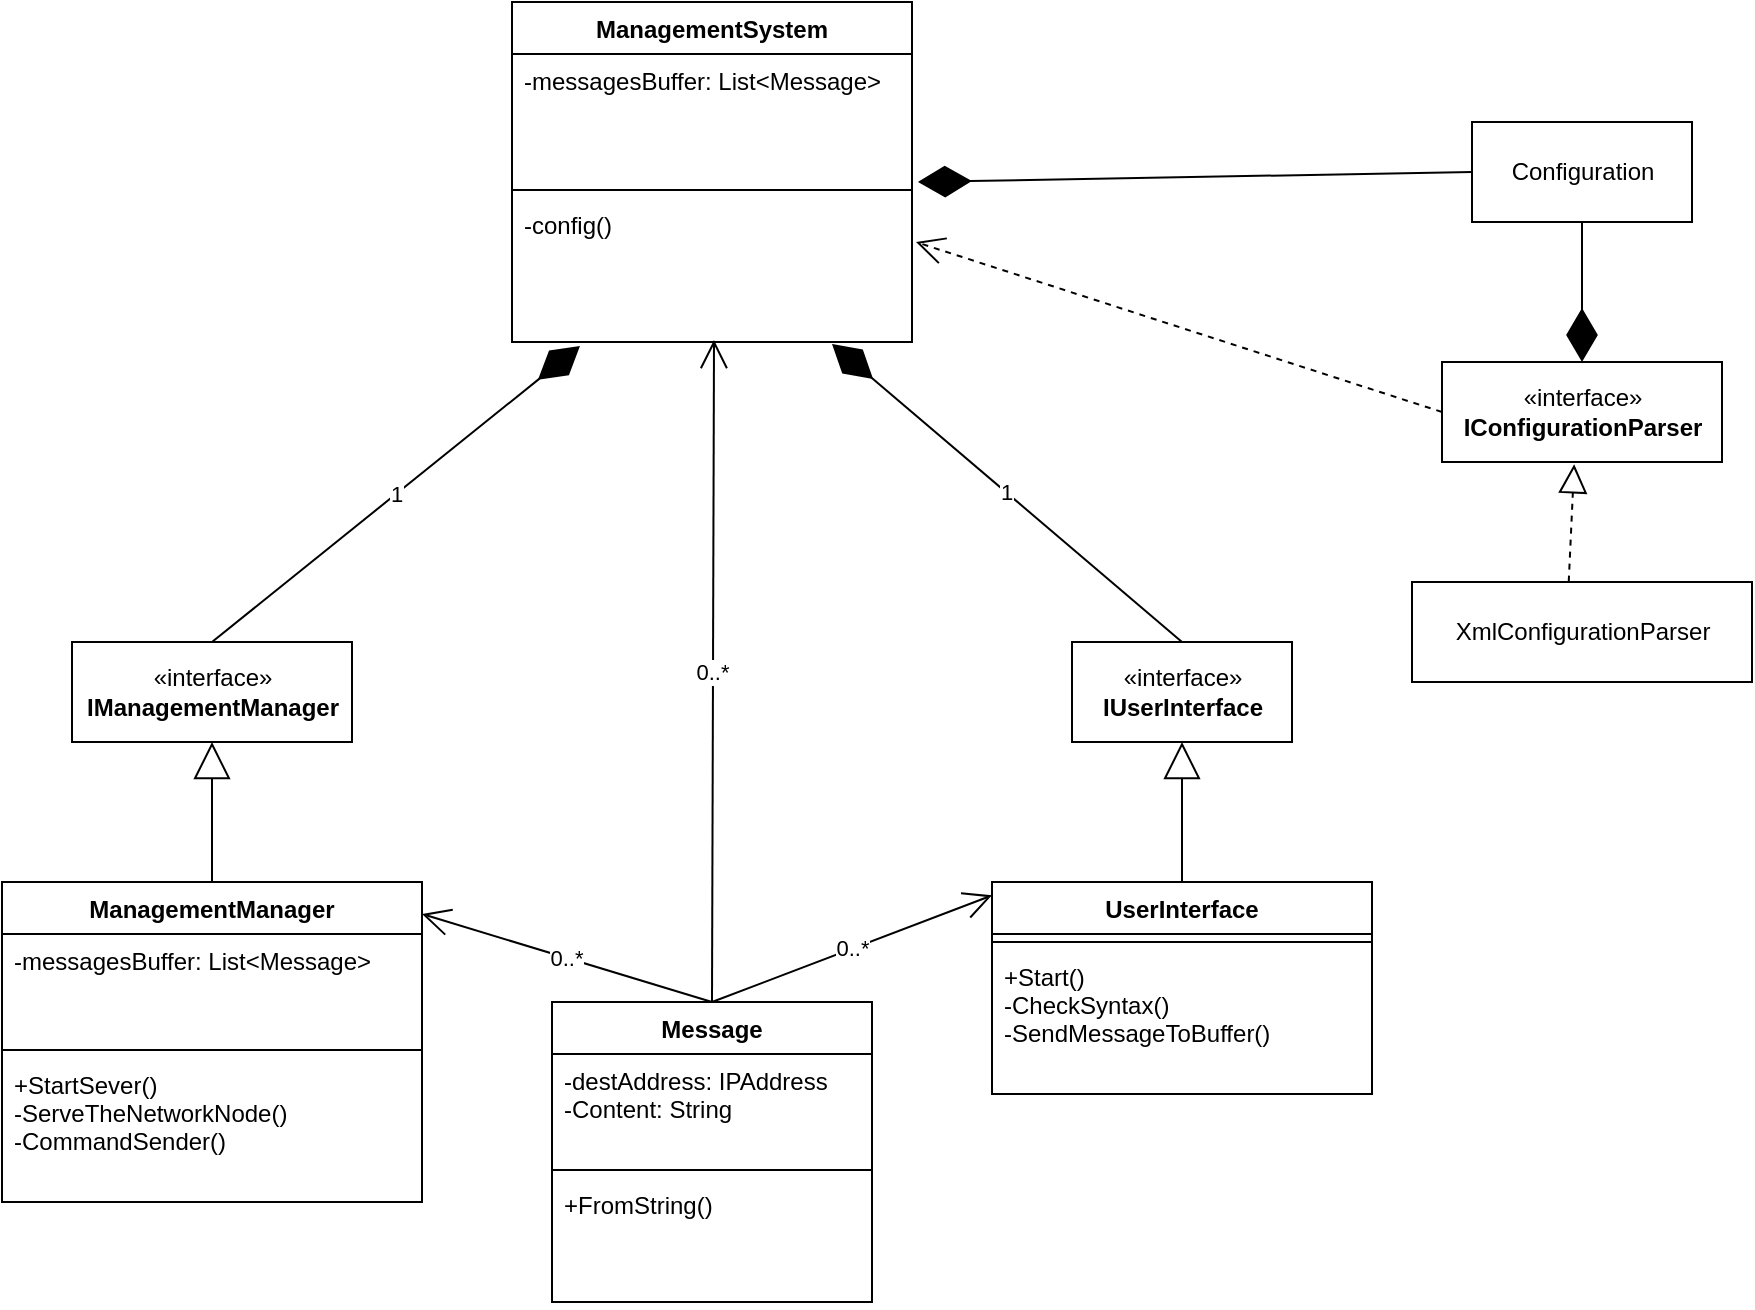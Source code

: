 <mxfile version="13.6.5">
    <diagram id="3PXFVOjQVjK1tJpNkNgE" name="Page-1">
        <mxGraphModel dx="915" dy="470" grid="1" gridSize="10" guides="1" tooltips="1" connect="1" arrows="1" fold="1" page="1" pageScale="1" pageWidth="850" pageHeight="1100" math="0" shadow="0">
            <root>
                <mxCell id="0"/>
                <mxCell id="1" parent="0"/>
                <mxCell id="7" value="«interface»&lt;br&gt;&lt;b&gt;IManagementManager&lt;/b&gt;" style="html=1;" parent="1" vertex="1">
                    <mxGeometry x="100" y="320" width="140" height="50" as="geometry"/>
                </mxCell>
                <mxCell id="12" value="«interface»&lt;br&gt;&lt;b&gt;IUserInterface&lt;/b&gt;" style="html=1;" parent="1" vertex="1">
                    <mxGeometry x="600" y="320" width="110" height="50" as="geometry"/>
                </mxCell>
                <mxCell id="25" value="" style="endArrow=block;endSize=16;endFill=0;html=1;exitX=0.5;exitY=0;exitDx=0;exitDy=0;entryX=0.5;entryY=1;entryDx=0;entryDy=0;" parent="1" source="8" target="7" edge="1">
                    <mxGeometry width="160" relative="1" as="geometry">
                        <mxPoint x="350" y="700" as="sourcePoint"/>
                        <mxPoint x="510" y="700" as="targetPoint"/>
                    </mxGeometry>
                </mxCell>
                <mxCell id="28" value="" style="endArrow=block;endSize=16;endFill=0;html=1;exitX=0.5;exitY=0;exitDx=0;exitDy=0;entryX=0.5;entryY=1;entryDx=0;entryDy=0;" parent="1" source="13" target="12" edge="1">
                    <mxGeometry width="160" relative="1" as="geometry">
                        <mxPoint x="350" y="400" as="sourcePoint"/>
                        <mxPoint x="490" y="670" as="targetPoint"/>
                    </mxGeometry>
                </mxCell>
                <mxCell id="29" value="1" style="endArrow=diamondThin;endFill=1;endSize=24;html=1;entryX=0.8;entryY=1.014;entryDx=0;entryDy=0;entryPerimeter=0;exitX=0.5;exitY=0;exitDx=0;exitDy=0;" parent="1" source="12" target="5" edge="1">
                    <mxGeometry width="160" relative="1" as="geometry">
                        <mxPoint x="350" y="400" as="sourcePoint"/>
                        <mxPoint x="510" y="400" as="targetPoint"/>
                        <Array as="points"/>
                    </mxGeometry>
                </mxCell>
                <mxCell id="30" value="1" style="endArrow=diamondThin;endFill=1;endSize=24;html=1;entryX=0.17;entryY=1.028;entryDx=0;entryDy=0;exitX=0.5;exitY=0;exitDx=0;exitDy=0;entryPerimeter=0;" parent="1" source="7" target="5" edge="1">
                    <mxGeometry width="160" relative="1" as="geometry">
                        <mxPoint x="350" y="400" as="sourcePoint"/>
                        <mxPoint x="510" y="400" as="targetPoint"/>
                    </mxGeometry>
                </mxCell>
                <mxCell id="31" value="0..*" style="endArrow=open;endFill=1;endSize=12;html=1;exitX=0.5;exitY=0;exitDx=0;exitDy=0;entryX=0.505;entryY=0.986;entryDx=0;entryDy=0;entryPerimeter=0;" parent="1" source="21" target="5" edge="1">
                    <mxGeometry width="160" relative="1" as="geometry">
                        <mxPoint x="350" y="400" as="sourcePoint"/>
                        <mxPoint x="442" y="250" as="targetPoint"/>
                    </mxGeometry>
                </mxCell>
                <mxCell id="2" value="ManagementSystem" style="swimlane;fontStyle=1;align=center;verticalAlign=top;childLayout=stackLayout;horizontal=1;startSize=26;horizontalStack=0;resizeParent=1;resizeParentMax=0;resizeLast=0;collapsible=1;marginBottom=0;" parent="1" vertex="1">
                    <mxGeometry x="320" width="200" height="170" as="geometry">
                        <mxRectangle x="320" y="80" width="150" height="26" as="alternateBounds"/>
                    </mxGeometry>
                </mxCell>
                <mxCell id="3" value="-messagesBuffer: List&lt;Message&gt;&#10;" style="text;strokeColor=none;fillColor=none;align=left;verticalAlign=top;spacingLeft=4;spacingRight=4;overflow=hidden;rotatable=0;points=[[0,0.5],[1,0.5]];portConstraint=eastwest;" parent="2" vertex="1">
                    <mxGeometry y="26" width="200" height="64" as="geometry"/>
                </mxCell>
                <mxCell id="4" value="" style="line;strokeWidth=1;fillColor=none;align=left;verticalAlign=middle;spacingTop=-1;spacingLeft=3;spacingRight=3;rotatable=0;labelPosition=right;points=[];portConstraint=eastwest;" parent="2" vertex="1">
                    <mxGeometry y="90" width="200" height="8" as="geometry"/>
                </mxCell>
                <mxCell id="5" value="-config()&#10;" style="text;strokeColor=none;fillColor=none;align=left;verticalAlign=top;spacingLeft=4;spacingRight=4;overflow=hidden;rotatable=0;points=[[0,0.5],[1,0.5]];portConstraint=eastwest;" parent="2" vertex="1">
                    <mxGeometry y="98" width="200" height="72" as="geometry"/>
                </mxCell>
                <mxCell id="8" value="ManagementManager" style="swimlane;fontStyle=1;align=center;verticalAlign=top;childLayout=stackLayout;horizontal=1;startSize=26;horizontalStack=0;resizeParent=1;resizeParentMax=0;resizeLast=0;collapsible=1;marginBottom=0;" parent="1" vertex="1">
                    <mxGeometry x="65" y="440" width="210" height="160" as="geometry"/>
                </mxCell>
                <mxCell id="9" value="-messagesBuffer: List&lt;Message&gt;" style="text;strokeColor=none;fillColor=none;align=left;verticalAlign=top;spacingLeft=4;spacingRight=4;overflow=hidden;rotatable=0;points=[[0,0.5],[1,0.5]];portConstraint=eastwest;" parent="8" vertex="1">
                    <mxGeometry y="26" width="210" height="54" as="geometry"/>
                </mxCell>
                <mxCell id="10" value="" style="line;strokeWidth=1;fillColor=none;align=left;verticalAlign=middle;spacingTop=-1;spacingLeft=3;spacingRight=3;rotatable=0;labelPosition=right;points=[];portConstraint=eastwest;" parent="8" vertex="1">
                    <mxGeometry y="80" width="210" height="8" as="geometry"/>
                </mxCell>
                <mxCell id="11" value="+StartSever()&#10;-ServeTheNetworkNode()&#10;-CommandSender()" style="text;strokeColor=none;fillColor=none;align=left;verticalAlign=top;spacingLeft=4;spacingRight=4;overflow=hidden;rotatable=0;points=[[0,0.5],[1,0.5]];portConstraint=eastwest;" parent="8" vertex="1">
                    <mxGeometry y="88" width="210" height="72" as="geometry"/>
                </mxCell>
                <mxCell id="35" value="0..*" style="endArrow=open;endFill=1;endSize=12;html=1;entryX=1;entryY=0.1;entryDx=0;entryDy=0;exitX=0.5;exitY=0;exitDx=0;exitDy=0;entryPerimeter=0;" parent="1" source="21" target="8" edge="1">
                    <mxGeometry width="160" relative="1" as="geometry">
                        <mxPoint x="350" y="400" as="sourcePoint"/>
                        <mxPoint x="510" y="400" as="targetPoint"/>
                    </mxGeometry>
                </mxCell>
                <mxCell id="36" value="0..*" style="endArrow=open;endFill=1;endSize=12;html=1;entryX=0;entryY=0.063;entryDx=0;entryDy=0;exitX=0.5;exitY=0;exitDx=0;exitDy=0;entryPerimeter=0;" parent="1" source="21" target="13" edge="1">
                    <mxGeometry width="160" relative="1" as="geometry">
                        <mxPoint x="430" y="345" as="sourcePoint"/>
                        <mxPoint x="510" y="400" as="targetPoint"/>
                    </mxGeometry>
                </mxCell>
                <mxCell id="13" value="UserInterface&#10;" style="swimlane;fontStyle=1;align=center;verticalAlign=top;childLayout=stackLayout;horizontal=1;startSize=26;horizontalStack=0;resizeParent=1;resizeParentMax=0;resizeLast=0;collapsible=1;marginBottom=0;" parent="1" vertex="1">
                    <mxGeometry x="560" y="440" width="190" height="106" as="geometry"/>
                </mxCell>
                <mxCell id="15" value="" style="line;strokeWidth=1;fillColor=none;align=left;verticalAlign=middle;spacingTop=-1;spacingLeft=3;spacingRight=3;rotatable=0;labelPosition=right;points=[];portConstraint=eastwest;" parent="13" vertex="1">
                    <mxGeometry y="26" width="190" height="8" as="geometry"/>
                </mxCell>
                <mxCell id="16" value="+Start()&#10;-CheckSyntax()&#10;-SendMessageToBuffer()" style="text;strokeColor=none;fillColor=none;align=left;verticalAlign=top;spacingLeft=4;spacingRight=4;overflow=hidden;rotatable=0;points=[[0,0.5],[1,0.5]];portConstraint=eastwest;" parent="13" vertex="1">
                    <mxGeometry y="34" width="190" height="72" as="geometry"/>
                </mxCell>
                <mxCell id="41" value="Configuration" style="html=1;" parent="1" vertex="1">
                    <mxGeometry x="800" y="60" width="110" height="50" as="geometry"/>
                </mxCell>
                <mxCell id="42" value="«interface»&lt;br&gt;&lt;b&gt;IConfigurationParser&lt;/b&gt;" style="html=1;" parent="1" vertex="1">
                    <mxGeometry x="785" y="180" width="140" height="50" as="geometry"/>
                </mxCell>
                <mxCell id="43" value="XmlConfigurationParser" style="html=1;" parent="1" vertex="1">
                    <mxGeometry x="770" y="290" width="170" height="50" as="geometry"/>
                </mxCell>
                <mxCell id="44" value="" style="endArrow=diamondThin;endFill=1;endSize=24;html=1;exitX=0;exitY=0.5;exitDx=0;exitDy=0;entryX=1.015;entryY=1;entryDx=0;entryDy=0;entryPerimeter=0;" parent="1" source="41" target="3" edge="1">
                    <mxGeometry width="160" relative="1" as="geometry">
                        <mxPoint x="610" y="240" as="sourcePoint"/>
                        <mxPoint x="524" y="160" as="targetPoint"/>
                    </mxGeometry>
                </mxCell>
                <mxCell id="51" value="" style="endArrow=block;dashed=1;endFill=0;endSize=12;html=1;exitX=0.461;exitY=-0.004;exitDx=0;exitDy=0;exitPerimeter=0;entryX=0.472;entryY=1.023;entryDx=0;entryDy=0;entryPerimeter=0;" parent="1" source="43" target="42" edge="1">
                    <mxGeometry width="160" relative="1" as="geometry">
                        <mxPoint x="790" y="240" as="sourcePoint"/>
                        <mxPoint x="950" y="240" as="targetPoint"/>
                    </mxGeometry>
                </mxCell>
                <mxCell id="52" value="" style="endArrow=diamondThin;endFill=1;endSize=24;html=1;entryX=0.5;entryY=0;entryDx=0;entryDy=0;exitX=0.5;exitY=1;exitDx=0;exitDy=0;" parent="1" source="41" target="42" edge="1">
                    <mxGeometry width="160" relative="1" as="geometry">
                        <mxPoint x="836" y="104" as="sourcePoint"/>
                        <mxPoint x="950" y="170" as="targetPoint"/>
                    </mxGeometry>
                </mxCell>
                <mxCell id="53" value="" style="endArrow=open;endSize=12;dashed=1;html=1;entryX=1.01;entryY=0.306;entryDx=0;entryDy=0;entryPerimeter=0;exitX=0;exitY=0.5;exitDx=0;exitDy=0;" parent="1" source="42" target="5" edge="1">
                    <mxGeometry width="160" relative="1" as="geometry">
                        <mxPoint x="660" y="180" as="sourcePoint"/>
                        <mxPoint x="840" y="180" as="targetPoint"/>
                    </mxGeometry>
                </mxCell>
                <mxCell id="21" value="Message" style="swimlane;fontStyle=1;align=center;verticalAlign=top;childLayout=stackLayout;horizontal=1;startSize=26;horizontalStack=0;resizeParent=1;resizeParentMax=0;resizeLast=0;collapsible=1;marginBottom=0;" parent="1" vertex="1">
                    <mxGeometry x="340" y="500" width="160" height="150" as="geometry"/>
                </mxCell>
                <mxCell id="22" value="-destAddress: IPAddress&#10;-Content: String&#10;" style="text;strokeColor=none;fillColor=none;align=left;verticalAlign=top;spacingLeft=4;spacingRight=4;overflow=hidden;rotatable=0;points=[[0,0.5],[1,0.5]];portConstraint=eastwest;" parent="21" vertex="1">
                    <mxGeometry y="26" width="160" height="54" as="geometry"/>
                </mxCell>
                <mxCell id="23" value="" style="line;strokeWidth=1;fillColor=none;align=left;verticalAlign=middle;spacingTop=-1;spacingLeft=3;spacingRight=3;rotatable=0;labelPosition=right;points=[];portConstraint=eastwest;" parent="21" vertex="1">
                    <mxGeometry y="80" width="160" height="8" as="geometry"/>
                </mxCell>
                <mxCell id="24" value="+FromString()" style="text;strokeColor=none;fillColor=none;align=left;verticalAlign=top;spacingLeft=4;spacingRight=4;overflow=hidden;rotatable=0;points=[[0,0.5],[1,0.5]];portConstraint=eastwest;" parent="21" vertex="1">
                    <mxGeometry y="88" width="160" height="62" as="geometry"/>
                </mxCell>
            </root>
        </mxGraphModel>
    </diagram>
</mxfile>